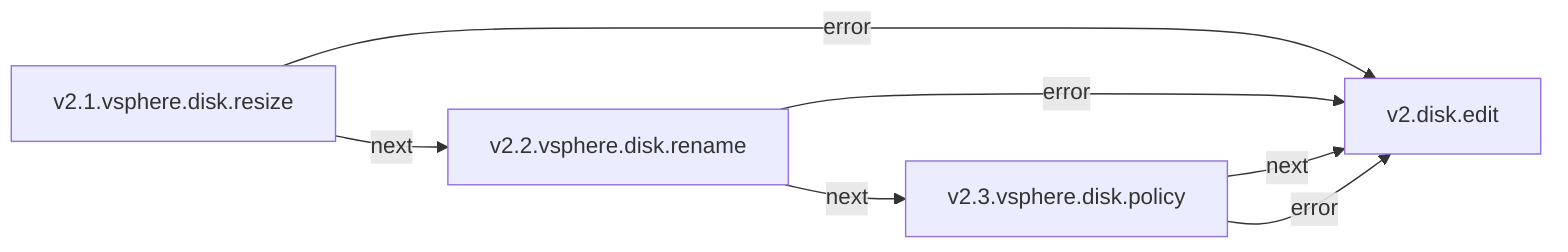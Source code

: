 graph LR
  v2.1.vsphere.disk.resize -->|next| v2.2.vsphere.disk.rename
  v2.1.vsphere.disk.resize -->|error| v2.disk.edit
  v2.2.vsphere.disk.rename -->|next| v2.3.vsphere.disk.policy
  v2.2.vsphere.disk.rename -->|error| v2.disk.edit
  v2.3.vsphere.disk.policy -->|next| v2.disk.edit
  v2.3.vsphere.disk.policy -->|error| v2.disk.edit